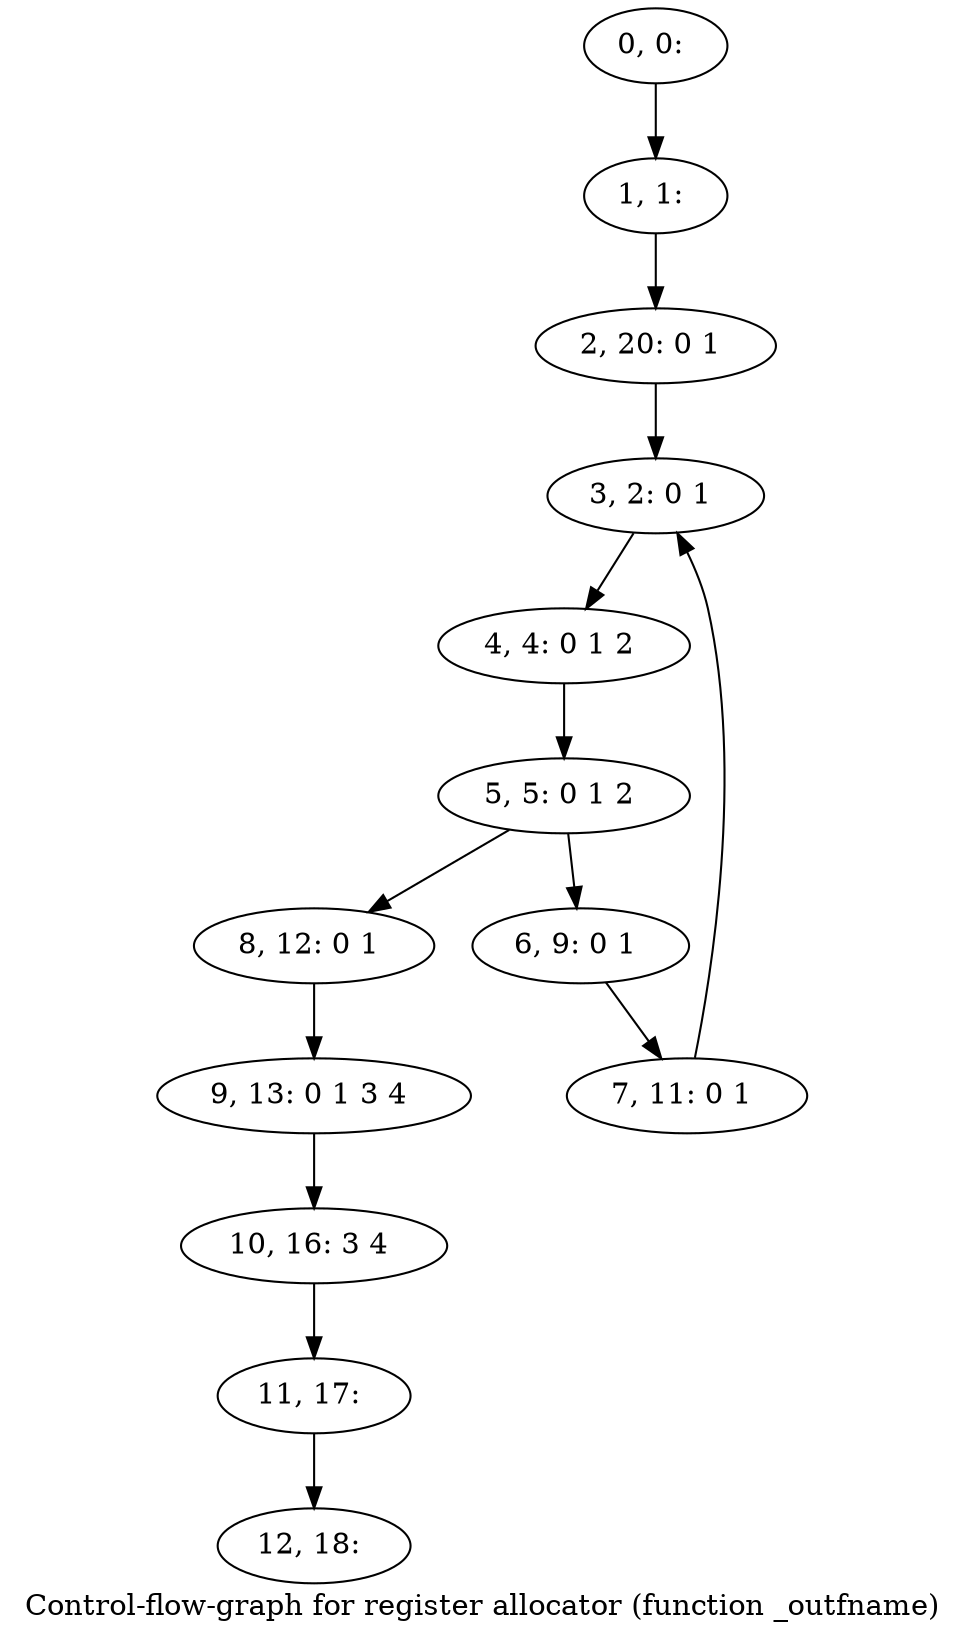 digraph G {
graph [label="Control-flow-graph for register allocator (function _outfname)"]
0[label="0, 0: "];
1[label="1, 1: "];
2[label="2, 20: 0 1 "];
3[label="3, 2: 0 1 "];
4[label="4, 4: 0 1 2 "];
5[label="5, 5: 0 1 2 "];
6[label="6, 9: 0 1 "];
7[label="7, 11: 0 1 "];
8[label="8, 12: 0 1 "];
9[label="9, 13: 0 1 3 4 "];
10[label="10, 16: 3 4 "];
11[label="11, 17: "];
12[label="12, 18: "];
0->1 ;
1->2 ;
2->3 ;
3->4 ;
4->5 ;
5->6 ;
5->8 ;
6->7 ;
7->3 ;
8->9 ;
9->10 ;
10->11 ;
11->12 ;
}
